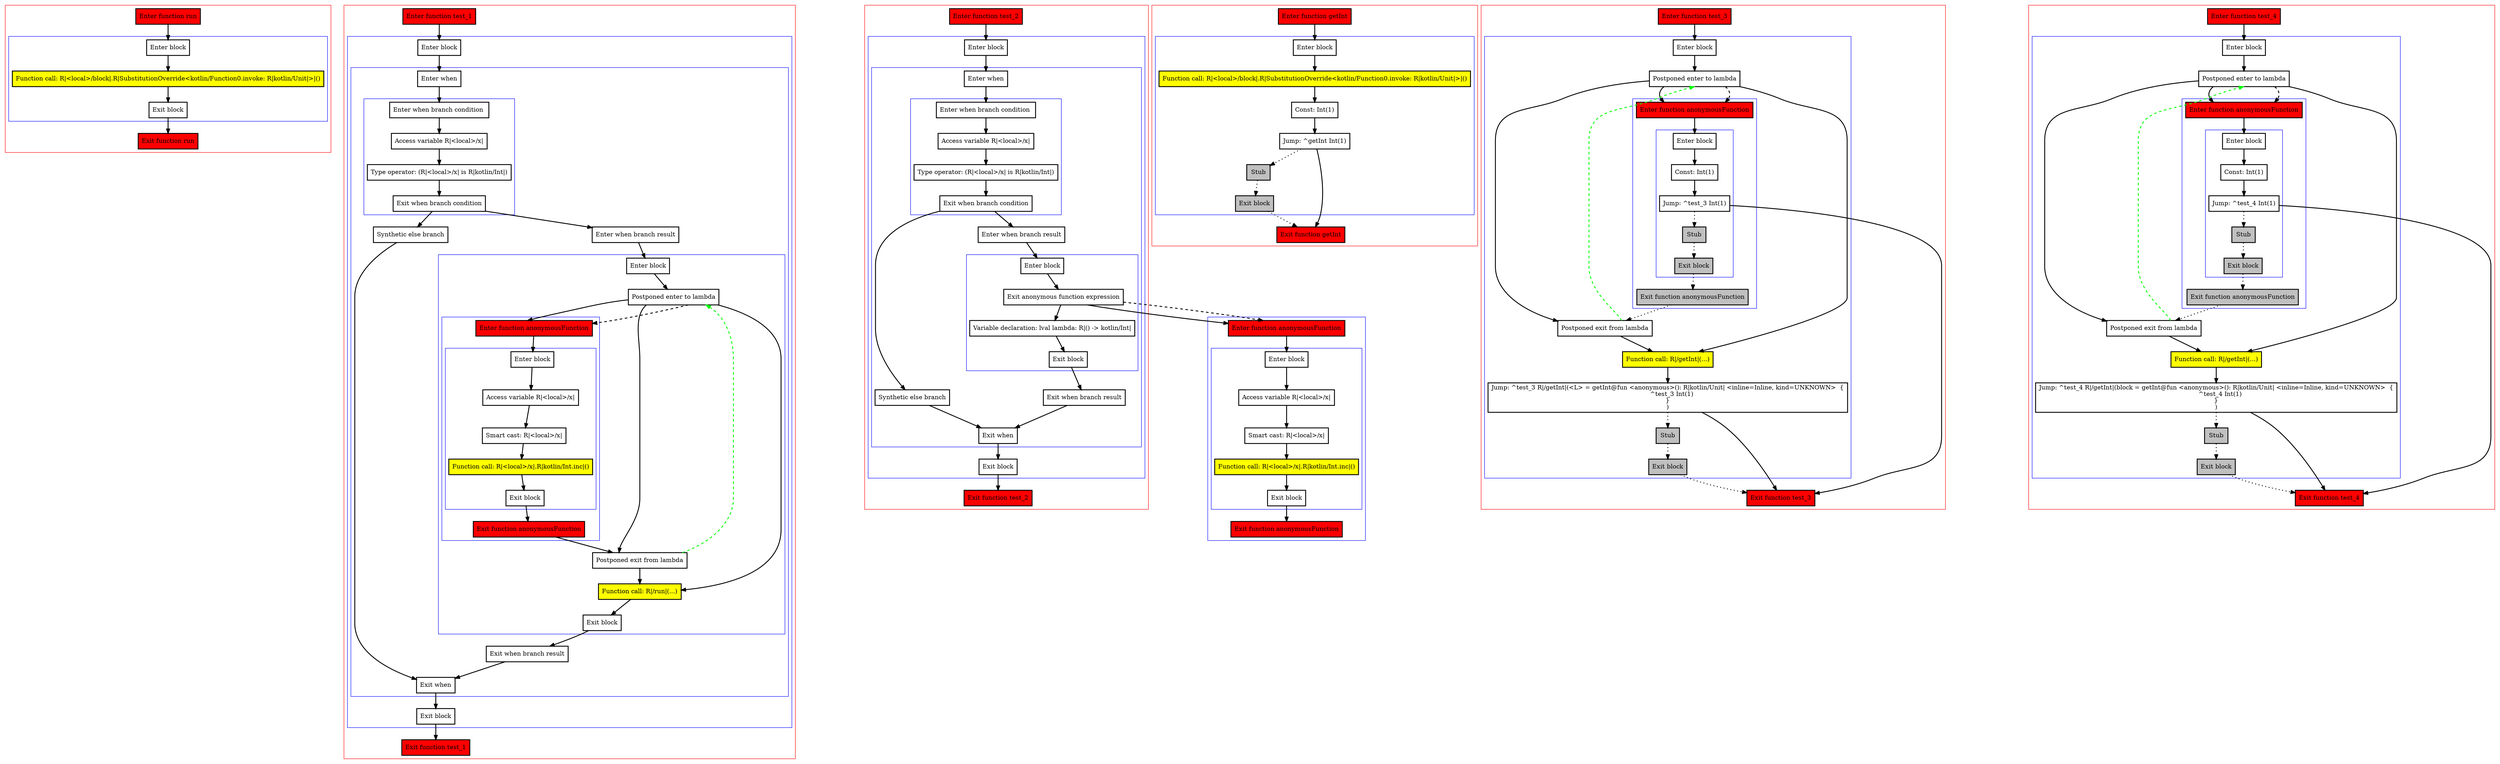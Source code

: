 digraph lambdas_kt {
    graph [nodesep=3]
    node [shape=box penwidth=2]
    edge [penwidth=2]

    subgraph cluster_0 {
        color=red
        0 [label="Enter function run" style="filled" fillcolor=red];
        subgraph cluster_1 {
            color=blue
            1 [label="Enter block"];
            2 [label="Function call: R|<local>/block|.R|SubstitutionOverride<kotlin/Function0.invoke: R|kotlin/Unit|>|()" style="filled" fillcolor=yellow];
            3 [label="Exit block"];
        }
        4 [label="Exit function run" style="filled" fillcolor=red];
    }
    0 -> {1};
    1 -> {2};
    2 -> {3};
    3 -> {4};

    subgraph cluster_2 {
        color=red
        5 [label="Enter function test_1" style="filled" fillcolor=red];
        subgraph cluster_3 {
            color=blue
            6 [label="Enter block"];
            subgraph cluster_4 {
                color=blue
                7 [label="Enter when"];
                subgraph cluster_5 {
                    color=blue
                    8 [label="Enter when branch condition "];
                    9 [label="Access variable R|<local>/x|"];
                    10 [label="Type operator: (R|<local>/x| is R|kotlin/Int|)"];
                    11 [label="Exit when branch condition"];
                }
                12 [label="Synthetic else branch"];
                13 [label="Enter when branch result"];
                subgraph cluster_6 {
                    color=blue
                    14 [label="Enter block"];
                    15 [label="Postponed enter to lambda"];
                    subgraph cluster_7 {
                        color=blue
                        16 [label="Enter function anonymousFunction" style="filled" fillcolor=red];
                        subgraph cluster_8 {
                            color=blue
                            17 [label="Enter block"];
                            18 [label="Access variable R|<local>/x|"];
                            19 [label="Smart cast: R|<local>/x|"];
                            20 [label="Function call: R|<local>/x|.R|kotlin/Int.inc|()" style="filled" fillcolor=yellow];
                            21 [label="Exit block"];
                        }
                        22 [label="Exit function anonymousFunction" style="filled" fillcolor=red];
                    }
                    23 [label="Postponed exit from lambda"];
                    24 [label="Function call: R|/run|(...)" style="filled" fillcolor=yellow];
                    25 [label="Exit block"];
                }
                26 [label="Exit when branch result"];
                27 [label="Exit when"];
            }
            28 [label="Exit block"];
        }
        29 [label="Exit function test_1" style="filled" fillcolor=red];
    }
    5 -> {6};
    6 -> {7};
    7 -> {8};
    8 -> {9};
    9 -> {10};
    10 -> {11};
    11 -> {12 13};
    12 -> {27};
    13 -> {14};
    14 -> {15};
    15 -> {16 23 24};
    15 -> {16} [style=dashed];
    16 -> {17};
    17 -> {18};
    18 -> {19};
    19 -> {20};
    20 -> {21};
    21 -> {22};
    22 -> {23};
    23 -> {24};
    23 -> {15} [color=green style=dashed];
    24 -> {25};
    25 -> {26};
    26 -> {27};
    27 -> {28};
    28 -> {29};

    subgraph cluster_9 {
        color=red
        30 [label="Enter function test_2" style="filled" fillcolor=red];
        subgraph cluster_10 {
            color=blue
            31 [label="Enter block"];
            subgraph cluster_11 {
                color=blue
                32 [label="Enter when"];
                subgraph cluster_12 {
                    color=blue
                    33 [label="Enter when branch condition "];
                    34 [label="Access variable R|<local>/x|"];
                    35 [label="Type operator: (R|<local>/x| is R|kotlin/Int|)"];
                    36 [label="Exit when branch condition"];
                }
                37 [label="Synthetic else branch"];
                38 [label="Enter when branch result"];
                subgraph cluster_13 {
                    color=blue
                    39 [label="Enter block"];
                    40 [label="Exit anonymous function expression"];
                    41 [label="Variable declaration: lval lambda: R|() -> kotlin/Int|"];
                    42 [label="Exit block"];
                }
                43 [label="Exit when branch result"];
                44 [label="Exit when"];
            }
            45 [label="Exit block"];
        }
        46 [label="Exit function test_2" style="filled" fillcolor=red];
    }
    subgraph cluster_14 {
        color=blue
        47 [label="Enter function anonymousFunction" style="filled" fillcolor=red];
        subgraph cluster_15 {
            color=blue
            48 [label="Enter block"];
            49 [label="Access variable R|<local>/x|"];
            50 [label="Smart cast: R|<local>/x|"];
            51 [label="Function call: R|<local>/x|.R|kotlin/Int.inc|()" style="filled" fillcolor=yellow];
            52 [label="Exit block"];
        }
        53 [label="Exit function anonymousFunction" style="filled" fillcolor=red];
    }
    30 -> {31};
    31 -> {32};
    32 -> {33};
    33 -> {34};
    34 -> {35};
    35 -> {36};
    36 -> {37 38};
    37 -> {44};
    38 -> {39};
    39 -> {40};
    40 -> {41 47};
    40 -> {47} [style=dashed];
    41 -> {42};
    42 -> {43};
    43 -> {44};
    44 -> {45};
    45 -> {46};
    47 -> {48};
    48 -> {49};
    49 -> {50};
    50 -> {51};
    51 -> {52};
    52 -> {53};

    subgraph cluster_16 {
        color=red
        54 [label="Enter function getInt" style="filled" fillcolor=red];
        subgraph cluster_17 {
            color=blue
            55 [label="Enter block"];
            56 [label="Function call: R|<local>/block|.R|SubstitutionOverride<kotlin/Function0.invoke: R|kotlin/Unit|>|()" style="filled" fillcolor=yellow];
            57 [label="Const: Int(1)"];
            58 [label="Jump: ^getInt Int(1)"];
            59 [label="Stub" style="filled" fillcolor=gray];
            60 [label="Exit block" style="filled" fillcolor=gray];
        }
        61 [label="Exit function getInt" style="filled" fillcolor=red];
    }
    54 -> {55};
    55 -> {56};
    56 -> {57};
    57 -> {58};
    58 -> {61};
    58 -> {59} [style=dotted];
    59 -> {60} [style=dotted];
    60 -> {61} [style=dotted];

    subgraph cluster_18 {
        color=red
        62 [label="Enter function test_3" style="filled" fillcolor=red];
        subgraph cluster_19 {
            color=blue
            63 [label="Enter block"];
            64 [label="Postponed enter to lambda"];
            subgraph cluster_20 {
                color=blue
                65 [label="Enter function anonymousFunction" style="filled" fillcolor=red];
                subgraph cluster_21 {
                    color=blue
                    66 [label="Enter block"];
                    67 [label="Const: Int(1)"];
                    68 [label="Jump: ^test_3 Int(1)"];
                    69 [label="Stub" style="filled" fillcolor=gray];
                    70 [label="Exit block" style="filled" fillcolor=gray];
                }
                71 [label="Exit function anonymousFunction" style="filled" fillcolor=gray];
            }
            72 [label="Postponed exit from lambda"];
            73 [label="Function call: R|/getInt|(...)" style="filled" fillcolor=yellow];
            74 [label="Jump: ^test_3 R|/getInt|(<L> = getInt@fun <anonymous>(): R|kotlin/Unit| <inline=Inline, kind=UNKNOWN>  {
    ^test_3 Int(1)
}
)"];
            75 [label="Stub" style="filled" fillcolor=gray];
            76 [label="Exit block" style="filled" fillcolor=gray];
        }
        77 [label="Exit function test_3" style="filled" fillcolor=red];
    }
    62 -> {63};
    63 -> {64};
    64 -> {65 72 73};
    64 -> {65} [style=dashed];
    65 -> {66};
    66 -> {67};
    67 -> {68};
    68 -> {77};
    68 -> {69} [style=dotted];
    69 -> {70} [style=dotted];
    70 -> {71} [style=dotted];
    71 -> {72} [style=dotted];
    72 -> {73};
    72 -> {64} [color=green style=dashed];
    73 -> {74};
    74 -> {77};
    74 -> {75} [style=dotted];
    75 -> {76} [style=dotted];
    76 -> {77} [style=dotted];

    subgraph cluster_22 {
        color=red
        78 [label="Enter function test_4" style="filled" fillcolor=red];
        subgraph cluster_23 {
            color=blue
            79 [label="Enter block"];
            80 [label="Postponed enter to lambda"];
            subgraph cluster_24 {
                color=blue
                81 [label="Enter function anonymousFunction" style="filled" fillcolor=red];
                subgraph cluster_25 {
                    color=blue
                    82 [label="Enter block"];
                    83 [label="Const: Int(1)"];
                    84 [label="Jump: ^test_4 Int(1)"];
                    85 [label="Stub" style="filled" fillcolor=gray];
                    86 [label="Exit block" style="filled" fillcolor=gray];
                }
                87 [label="Exit function anonymousFunction" style="filled" fillcolor=gray];
            }
            88 [label="Postponed exit from lambda"];
            89 [label="Function call: R|/getInt|(...)" style="filled" fillcolor=yellow];
            90 [label="Jump: ^test_4 R|/getInt|(block = getInt@fun <anonymous>(): R|kotlin/Unit| <inline=Inline, kind=UNKNOWN>  {
    ^test_4 Int(1)
}
)"];
            91 [label="Stub" style="filled" fillcolor=gray];
            92 [label="Exit block" style="filled" fillcolor=gray];
        }
        93 [label="Exit function test_4" style="filled" fillcolor=red];
    }
    78 -> {79};
    79 -> {80};
    80 -> {81 88 89};
    80 -> {81} [style=dashed];
    81 -> {82};
    82 -> {83};
    83 -> {84};
    84 -> {93};
    84 -> {85} [style=dotted];
    85 -> {86} [style=dotted];
    86 -> {87} [style=dotted];
    87 -> {88} [style=dotted];
    88 -> {89};
    88 -> {80} [color=green style=dashed];
    89 -> {90};
    90 -> {93};
    90 -> {91} [style=dotted];
    91 -> {92} [style=dotted];
    92 -> {93} [style=dotted];

}
